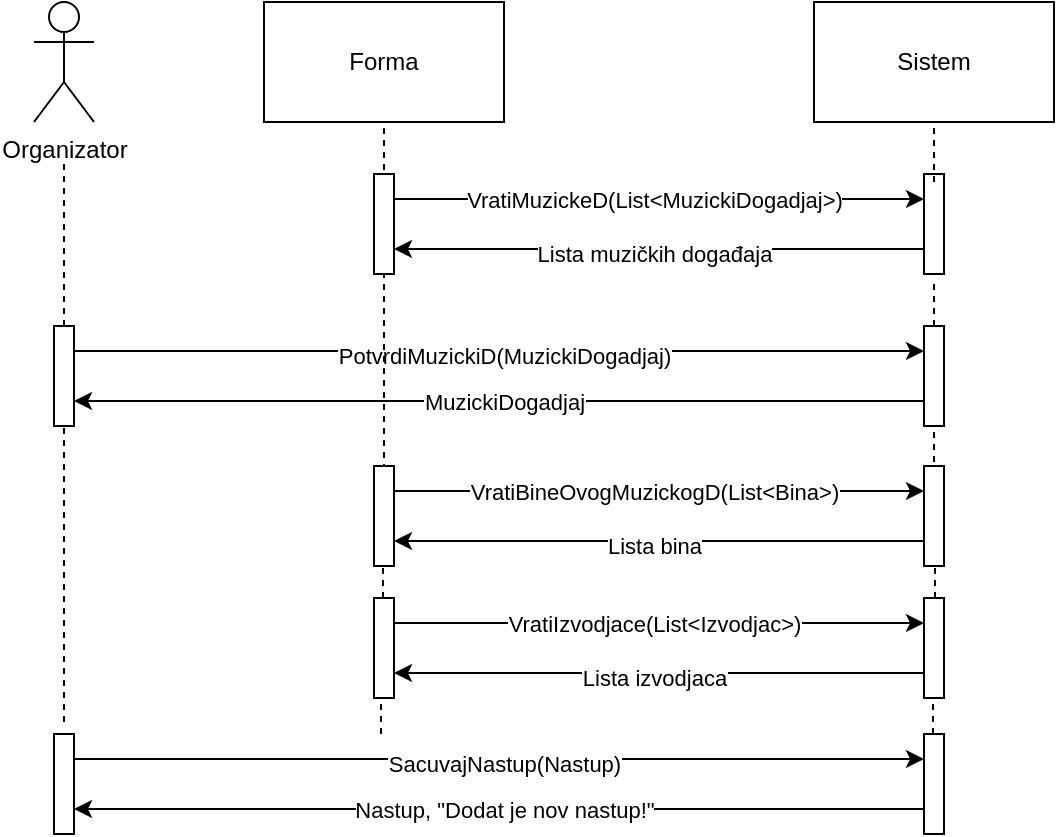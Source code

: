 <mxfile version="15.2.5" type="device"><diagram id="R2lEEEUBdFMjLlhIrx00" name="Page-1"><mxGraphModel dx="865" dy="408" grid="1" gridSize="10" guides="1" tooltips="1" connect="1" arrows="1" fold="1" page="1" pageScale="1" pageWidth="850" pageHeight="1100" math="0" shadow="0" extFonts="Permanent Marker^https://fonts.googleapis.com/css?family=Permanent+Marker"><root><mxCell id="0"/><mxCell id="1" parent="0"/><mxCell id="eNgiWa2B5CA5oDeILZxk-1" value="" style="endArrow=none;dashed=1;html=1;" edge="1" parent="1" source="eNgiWa2B5CA5oDeILZxk-9"><mxGeometry width="50" height="50" relative="1" as="geometry"><mxPoint x="630" y="720" as="sourcePoint"/><mxPoint x="630" y="710" as="targetPoint"/></mxGeometry></mxCell><mxCell id="eNgiWa2B5CA5oDeILZxk-2" value="Organizator" style="shape=umlActor;verticalLabelPosition=bottom;verticalAlign=top;html=1;outlineConnect=0;" vertex="1" parent="1"><mxGeometry x="180" y="570" width="30" height="60" as="geometry"/></mxCell><mxCell id="eNgiWa2B5CA5oDeILZxk-3" value="" style="endArrow=none;dashed=1;html=1;" edge="1" parent="1"><mxGeometry width="50" height="50" relative="1" as="geometry"><mxPoint x="195" y="930" as="sourcePoint"/><mxPoint x="195" y="650" as="targetPoint"/></mxGeometry></mxCell><mxCell id="eNgiWa2B5CA5oDeILZxk-4" style="edgeStyle=orthogonalEdgeStyle;rounded=0;orthogonalLoop=1;jettySize=auto;html=1;exitX=1;exitY=0.25;exitDx=0;exitDy=0;entryX=0;entryY=0.25;entryDx=0;entryDy=0;" edge="1" parent="1"><mxGeometry relative="1" as="geometry"><mxPoint x="200" y="744.5" as="sourcePoint"/><mxPoint x="625" y="744.5" as="targetPoint"/></mxGeometry></mxCell><mxCell id="eNgiWa2B5CA5oDeILZxk-5" value="PotvrdiMuzickiD(MuzickiDogadjaj)" style="edgeLabel;html=1;align=center;verticalAlign=middle;resizable=0;points=[];" vertex="1" connectable="0" parent="eNgiWa2B5CA5oDeILZxk-4"><mxGeometry x="-0.125" y="-1" relative="1" as="geometry"><mxPoint x="29" y="1" as="offset"/></mxGeometry></mxCell><mxCell id="eNgiWa2B5CA5oDeILZxk-6" value="" style="rounded=0;whiteSpace=wrap;html=1;" vertex="1" parent="1"><mxGeometry x="190" y="732" width="10" height="50" as="geometry"/></mxCell><mxCell id="eNgiWa2B5CA5oDeILZxk-7" style="edgeStyle=orthogonalEdgeStyle;rounded=0;orthogonalLoop=1;jettySize=auto;html=1;exitX=0;exitY=0.75;exitDx=0;exitDy=0;entryX=1;entryY=0.75;entryDx=0;entryDy=0;" edge="1" parent="1"><mxGeometry relative="1" as="geometry"><mxPoint x="625" y="769.5" as="sourcePoint"/><mxPoint x="200" y="769.5" as="targetPoint"/></mxGeometry></mxCell><mxCell id="eNgiWa2B5CA5oDeILZxk-8" value="MuzickiDogadjaj" style="edgeLabel;html=1;align=center;verticalAlign=middle;resizable=0;points=[];" vertex="1" connectable="0" parent="eNgiWa2B5CA5oDeILZxk-7"><mxGeometry x="0.092" relative="1" as="geometry"><mxPoint x="22" as="offset"/></mxGeometry></mxCell><mxCell id="eNgiWa2B5CA5oDeILZxk-9" value="" style="rounded=0;whiteSpace=wrap;html=1;" vertex="1" parent="1"><mxGeometry x="625" y="732" width="10" height="50" as="geometry"/></mxCell><mxCell id="eNgiWa2B5CA5oDeILZxk-17" value="" style="endArrow=none;dashed=1;html=1;entryX=0.5;entryY=1;entryDx=0;entryDy=0;" edge="1" parent="1"><mxGeometry width="50" height="50" relative="1" as="geometry"><mxPoint x="630.08" y="677" as="sourcePoint"/><mxPoint x="629.58" y="657" as="targetPoint"/></mxGeometry></mxCell><mxCell id="eNgiWa2B5CA5oDeILZxk-18" value="Sistem" style="rounded=0;whiteSpace=wrap;html=1;" vertex="1" parent="1"><mxGeometry x="570" y="570" width="120" height="60" as="geometry"/></mxCell><mxCell id="eNgiWa2B5CA5oDeILZxk-19" value="" style="endArrow=none;dashed=1;html=1;exitX=0.5;exitY=0;exitDx=0;exitDy=0;" edge="1" parent="1"><mxGeometry width="50" height="50" relative="1" as="geometry"><mxPoint x="355" y="810" as="sourcePoint"/><mxPoint x="355" y="630" as="targetPoint"/></mxGeometry></mxCell><mxCell id="eNgiWa2B5CA5oDeILZxk-27" value="Forma" style="rounded=0;whiteSpace=wrap;html=1;" vertex="1" parent="1"><mxGeometry x="295" y="570" width="120" height="60" as="geometry"/></mxCell><mxCell id="eNgiWa2B5CA5oDeILZxk-35" value="" style="rounded=0;whiteSpace=wrap;html=1;" vertex="1" parent="1"><mxGeometry x="350" y="656" width="10" height="50" as="geometry"/></mxCell><mxCell id="eNgiWa2B5CA5oDeILZxk-36" value="" style="rounded=0;whiteSpace=wrap;html=1;" vertex="1" parent="1"><mxGeometry x="625" y="656" width="10" height="50" as="geometry"/></mxCell><mxCell id="eNgiWa2B5CA5oDeILZxk-37" value="" style="endArrow=classic;html=1;exitX=1;exitY=0.25;exitDx=0;exitDy=0;entryX=0;entryY=0.25;entryDx=0;entryDy=0;" edge="1" parent="1" source="eNgiWa2B5CA5oDeILZxk-35" target="eNgiWa2B5CA5oDeILZxk-36"><mxGeometry width="50" height="50" relative="1" as="geometry"><mxPoint x="390" y="686" as="sourcePoint"/><mxPoint x="440" y="636" as="targetPoint"/></mxGeometry></mxCell><mxCell id="eNgiWa2B5CA5oDeILZxk-38" value="VratiMuzickeD(List&amp;lt;MuzickiDogadjaj&amp;gt;)" style="edgeLabel;html=1;align=center;verticalAlign=middle;resizable=0;points=[];" vertex="1" connectable="0" parent="eNgiWa2B5CA5oDeILZxk-37"><mxGeometry x="0.087" relative="1" as="geometry"><mxPoint x="-14" as="offset"/></mxGeometry></mxCell><mxCell id="eNgiWa2B5CA5oDeILZxk-39" value="" style="endArrow=classic;html=1;exitX=0;exitY=0.75;exitDx=0;exitDy=0;entryX=1;entryY=0.75;entryDx=0;entryDy=0;" edge="1" parent="1" source="eNgiWa2B5CA5oDeILZxk-36" target="eNgiWa2B5CA5oDeILZxk-35"><mxGeometry width="50" height="50" relative="1" as="geometry"><mxPoint x="520" y="726" as="sourcePoint"/><mxPoint x="570" y="676" as="targetPoint"/><Array as="points"/></mxGeometry></mxCell><mxCell id="eNgiWa2B5CA5oDeILZxk-40" value="Lista muzičkih događaja" style="edgeLabel;html=1;align=center;verticalAlign=middle;resizable=0;points=[];" vertex="1" connectable="0" parent="eNgiWa2B5CA5oDeILZxk-39"><mxGeometry x="0.245" y="3" relative="1" as="geometry"><mxPoint x="30" y="-0.5" as="offset"/></mxGeometry></mxCell><mxCell id="eNgiWa2B5CA5oDeILZxk-50" value="" style="endArrow=none;dashed=1;html=1;entryX=0.5;entryY=1;entryDx=0;entryDy=0;" edge="1" parent="1" target="eNgiWa2B5CA5oDeILZxk-18"><mxGeometry width="50" height="50" relative="1" as="geometry"><mxPoint x="630" y="660" as="sourcePoint"/><mxPoint x="640" y="720" as="targetPoint"/></mxGeometry></mxCell><mxCell id="eNgiWa2B5CA5oDeILZxk-51" value="" style="endArrow=none;dashed=1;html=1;exitX=0.5;exitY=0;exitDx=0;exitDy=0;entryX=0.5;entryY=1;entryDx=0;entryDy=0;" edge="1" parent="1"><mxGeometry width="50" height="50" relative="1" as="geometry"><mxPoint x="630" y="806" as="sourcePoint"/><mxPoint x="630" y="782" as="targetPoint"/></mxGeometry></mxCell><mxCell id="eNgiWa2B5CA5oDeILZxk-55" value="" style="endArrow=none;dashed=1;html=1;entryX=0.5;entryY=1;entryDx=0;entryDy=0;" edge="1" parent="1"><mxGeometry width="50" height="50" relative="1" as="geometry"><mxPoint x="630.08" y="823" as="sourcePoint"/><mxPoint x="629.58" y="803" as="targetPoint"/></mxGeometry></mxCell><mxCell id="eNgiWa2B5CA5oDeILZxk-56" value="" style="rounded=0;whiteSpace=wrap;html=1;" vertex="1" parent="1"><mxGeometry x="350" y="802" width="10" height="50" as="geometry"/></mxCell><mxCell id="eNgiWa2B5CA5oDeILZxk-57" value="" style="rounded=0;whiteSpace=wrap;html=1;" vertex="1" parent="1"><mxGeometry x="625" y="802" width="10" height="50" as="geometry"/></mxCell><mxCell id="eNgiWa2B5CA5oDeILZxk-58" value="" style="endArrow=classic;html=1;exitX=1;exitY=0.25;exitDx=0;exitDy=0;entryX=0;entryY=0.25;entryDx=0;entryDy=0;" edge="1" parent="1" source="eNgiWa2B5CA5oDeILZxk-56" target="eNgiWa2B5CA5oDeILZxk-57"><mxGeometry width="50" height="50" relative="1" as="geometry"><mxPoint x="390" y="832" as="sourcePoint"/><mxPoint x="440" y="782" as="targetPoint"/></mxGeometry></mxCell><mxCell id="eNgiWa2B5CA5oDeILZxk-59" value="VratiBineOvogMuzickogD(List&amp;lt;Bina&amp;gt;)" style="edgeLabel;html=1;align=center;verticalAlign=middle;resizable=0;points=[];" vertex="1" connectable="0" parent="eNgiWa2B5CA5oDeILZxk-58"><mxGeometry x="0.087" relative="1" as="geometry"><mxPoint x="-14" as="offset"/></mxGeometry></mxCell><mxCell id="eNgiWa2B5CA5oDeILZxk-60" value="" style="endArrow=classic;html=1;exitX=0;exitY=0.75;exitDx=0;exitDy=0;entryX=1;entryY=0.75;entryDx=0;entryDy=0;" edge="1" parent="1" source="eNgiWa2B5CA5oDeILZxk-57" target="eNgiWa2B5CA5oDeILZxk-56"><mxGeometry width="50" height="50" relative="1" as="geometry"><mxPoint x="520" y="872" as="sourcePoint"/><mxPoint x="570" y="822" as="targetPoint"/><Array as="points"/></mxGeometry></mxCell><mxCell id="eNgiWa2B5CA5oDeILZxk-61" value="Lista bina" style="edgeLabel;html=1;align=center;verticalAlign=middle;resizable=0;points=[];" vertex="1" connectable="0" parent="eNgiWa2B5CA5oDeILZxk-60"><mxGeometry x="0.245" y="3" relative="1" as="geometry"><mxPoint x="30" y="-0.5" as="offset"/></mxGeometry></mxCell><mxCell id="eNgiWa2B5CA5oDeILZxk-62" value="" style="endArrow=none;dashed=1;html=1;entryX=0.5;entryY=1;entryDx=0;entryDy=0;" edge="1" parent="1"><mxGeometry width="50" height="50" relative="1" as="geometry"><mxPoint x="630.08" y="889" as="sourcePoint"/><mxPoint x="629.58" y="869" as="targetPoint"/></mxGeometry></mxCell><mxCell id="eNgiWa2B5CA5oDeILZxk-63" value="" style="rounded=0;whiteSpace=wrap;html=1;" vertex="1" parent="1"><mxGeometry x="350" y="868" width="10" height="50" as="geometry"/></mxCell><mxCell id="eNgiWa2B5CA5oDeILZxk-64" value="" style="rounded=0;whiteSpace=wrap;html=1;" vertex="1" parent="1"><mxGeometry x="625" y="868" width="10" height="50" as="geometry"/></mxCell><mxCell id="eNgiWa2B5CA5oDeILZxk-65" value="" style="endArrow=classic;html=1;exitX=1;exitY=0.25;exitDx=0;exitDy=0;entryX=0;entryY=0.25;entryDx=0;entryDy=0;" edge="1" parent="1" source="eNgiWa2B5CA5oDeILZxk-63" target="eNgiWa2B5CA5oDeILZxk-64"><mxGeometry width="50" height="50" relative="1" as="geometry"><mxPoint x="390" y="898" as="sourcePoint"/><mxPoint x="440" y="848" as="targetPoint"/></mxGeometry></mxCell><mxCell id="eNgiWa2B5CA5oDeILZxk-66" value="VratiIzvodjace(List&amp;lt;Izvodjac&amp;gt;)" style="edgeLabel;html=1;align=center;verticalAlign=middle;resizable=0;points=[];" vertex="1" connectable="0" parent="eNgiWa2B5CA5oDeILZxk-65"><mxGeometry x="0.087" relative="1" as="geometry"><mxPoint x="-14" as="offset"/></mxGeometry></mxCell><mxCell id="eNgiWa2B5CA5oDeILZxk-67" value="" style="endArrow=classic;html=1;exitX=0;exitY=0.75;exitDx=0;exitDy=0;entryX=1;entryY=0.75;entryDx=0;entryDy=0;" edge="1" parent="1" source="eNgiWa2B5CA5oDeILZxk-64" target="eNgiWa2B5CA5oDeILZxk-63"><mxGeometry width="50" height="50" relative="1" as="geometry"><mxPoint x="520" y="938" as="sourcePoint"/><mxPoint x="570" y="888" as="targetPoint"/><Array as="points"/></mxGeometry></mxCell><mxCell id="eNgiWa2B5CA5oDeILZxk-68" value="Lista izvodjaca" style="edgeLabel;html=1;align=center;verticalAlign=middle;resizable=0;points=[];" vertex="1" connectable="0" parent="eNgiWa2B5CA5oDeILZxk-67"><mxGeometry x="0.245" y="3" relative="1" as="geometry"><mxPoint x="30" y="-0.5" as="offset"/></mxGeometry></mxCell><mxCell id="eNgiWa2B5CA5oDeILZxk-69" value="" style="endArrow=none;dashed=1;html=1;exitX=0.25;exitY=0;exitDx=0;exitDy=0;entryX=0.25;entryY=1;entryDx=0;entryDy=0;" edge="1" parent="1"><mxGeometry width="50" height="50" relative="1" as="geometry"><mxPoint x="630.5" y="868" as="sourcePoint"/><mxPoint x="630.5" y="852" as="targetPoint"/></mxGeometry></mxCell><mxCell id="eNgiWa2B5CA5oDeILZxk-70" value="" style="endArrow=none;dashed=1;html=1;exitX=0.25;exitY=0;exitDx=0;exitDy=0;entryX=0.25;entryY=1;entryDx=0;entryDy=0;" edge="1" parent="1"><mxGeometry width="50" height="50" relative="1" as="geometry"><mxPoint x="354.5" y="868" as="sourcePoint"/><mxPoint x="354.5" y="852" as="targetPoint"/></mxGeometry></mxCell><mxCell id="eNgiWa2B5CA5oDeILZxk-71" style="edgeStyle=orthogonalEdgeStyle;rounded=0;orthogonalLoop=1;jettySize=auto;html=1;exitX=1;exitY=0.25;exitDx=0;exitDy=0;entryX=0;entryY=0.25;entryDx=0;entryDy=0;" edge="1" parent="1"><mxGeometry relative="1" as="geometry"><mxPoint x="200.0" y="948.5" as="sourcePoint"/><mxPoint x="625" y="948.5" as="targetPoint"/></mxGeometry></mxCell><mxCell id="eNgiWa2B5CA5oDeILZxk-72" value="SacuvajNastup(Nastup)" style="edgeLabel;html=1;align=center;verticalAlign=middle;resizable=0;points=[];" vertex="1" connectable="0" parent="eNgiWa2B5CA5oDeILZxk-71"><mxGeometry x="-0.125" y="-1" relative="1" as="geometry"><mxPoint x="29" y="1" as="offset"/></mxGeometry></mxCell><mxCell id="eNgiWa2B5CA5oDeILZxk-73" value="" style="rounded=0;whiteSpace=wrap;html=1;" vertex="1" parent="1"><mxGeometry x="190" y="936" width="10" height="50" as="geometry"/></mxCell><mxCell id="eNgiWa2B5CA5oDeILZxk-74" style="edgeStyle=orthogonalEdgeStyle;rounded=0;orthogonalLoop=1;jettySize=auto;html=1;exitX=0;exitY=0.75;exitDx=0;exitDy=0;entryX=1;entryY=0.75;entryDx=0;entryDy=0;" edge="1" parent="1"><mxGeometry relative="1" as="geometry"><mxPoint x="625" y="973.5" as="sourcePoint"/><mxPoint x="200.0" y="973.5" as="targetPoint"/></mxGeometry></mxCell><mxCell id="eNgiWa2B5CA5oDeILZxk-75" value="Nastup, &quot;Dodat je nov nastup!&quot;" style="edgeLabel;html=1;align=center;verticalAlign=middle;resizable=0;points=[];" vertex="1" connectable="0" parent="eNgiWa2B5CA5oDeILZxk-74"><mxGeometry x="0.092" relative="1" as="geometry"><mxPoint x="22" as="offset"/></mxGeometry></mxCell><mxCell id="eNgiWa2B5CA5oDeILZxk-76" value="" style="rounded=0;whiteSpace=wrap;html=1;" vertex="1" parent="1"><mxGeometry x="625" y="936" width="10" height="50" as="geometry"/></mxCell><mxCell id="eNgiWa2B5CA5oDeILZxk-77" value="" style="endArrow=none;dashed=1;html=1;exitX=0.25;exitY=0;exitDx=0;exitDy=0;entryX=0.25;entryY=1;entryDx=0;entryDy=0;" edge="1" parent="1"><mxGeometry width="50" height="50" relative="1" as="geometry"><mxPoint x="629.5" y="936" as="sourcePoint"/><mxPoint x="629.5" y="920" as="targetPoint"/></mxGeometry></mxCell><mxCell id="eNgiWa2B5CA5oDeILZxk-78" value="" style="endArrow=none;dashed=1;html=1;exitX=0.25;exitY=0;exitDx=0;exitDy=0;entryX=0.25;entryY=1;entryDx=0;entryDy=0;" edge="1" parent="1"><mxGeometry width="50" height="50" relative="1" as="geometry"><mxPoint x="353.5" y="936" as="sourcePoint"/><mxPoint x="353.5" y="920" as="targetPoint"/></mxGeometry></mxCell></root></mxGraphModel></diagram></mxfile>